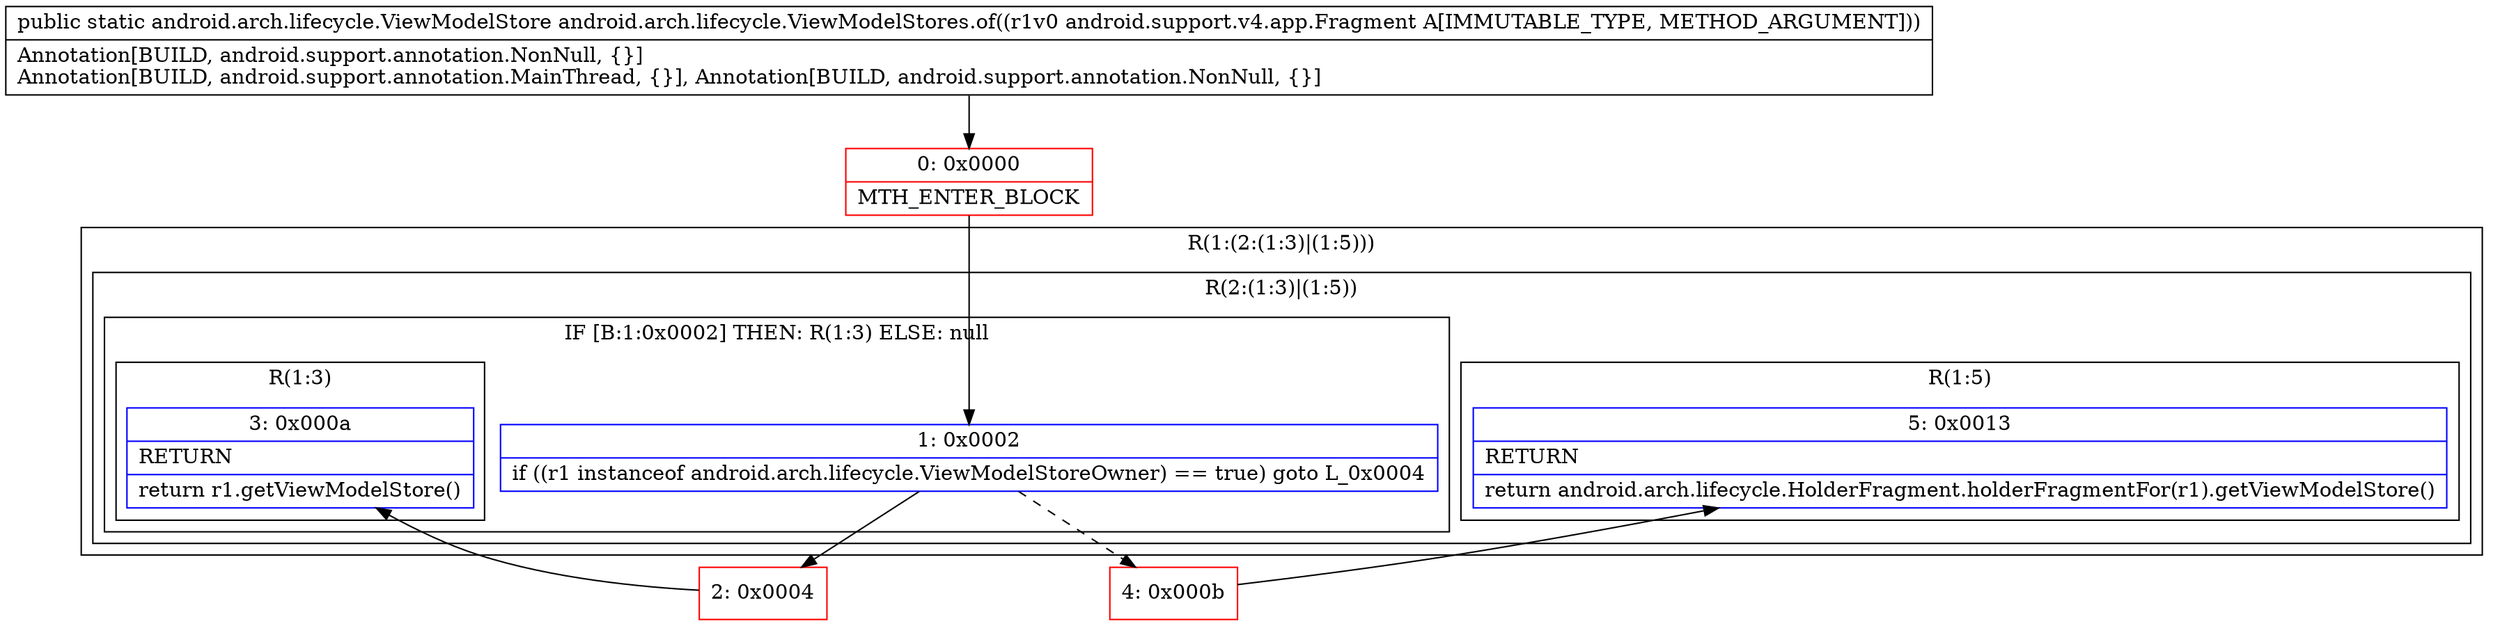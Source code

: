 digraph "CFG forandroid.arch.lifecycle.ViewModelStores.of(Landroid\/support\/v4\/app\/Fragment;)Landroid\/arch\/lifecycle\/ViewModelStore;" {
subgraph cluster_Region_1738884897 {
label = "R(1:(2:(1:3)|(1:5)))";
node [shape=record,color=blue];
subgraph cluster_Region_193144968 {
label = "R(2:(1:3)|(1:5))";
node [shape=record,color=blue];
subgraph cluster_IfRegion_1806349945 {
label = "IF [B:1:0x0002] THEN: R(1:3) ELSE: null";
node [shape=record,color=blue];
Node_1 [shape=record,label="{1\:\ 0x0002|if ((r1 instanceof android.arch.lifecycle.ViewModelStoreOwner) == true) goto L_0x0004\l}"];
subgraph cluster_Region_1946410412 {
label = "R(1:3)";
node [shape=record,color=blue];
Node_3 [shape=record,label="{3\:\ 0x000a|RETURN\l|return r1.getViewModelStore()\l}"];
}
}
subgraph cluster_Region_961679426 {
label = "R(1:5)";
node [shape=record,color=blue];
Node_5 [shape=record,label="{5\:\ 0x0013|RETURN\l|return android.arch.lifecycle.HolderFragment.holderFragmentFor(r1).getViewModelStore()\l}"];
}
}
}
Node_0 [shape=record,color=red,label="{0\:\ 0x0000|MTH_ENTER_BLOCK\l}"];
Node_2 [shape=record,color=red,label="{2\:\ 0x0004}"];
Node_4 [shape=record,color=red,label="{4\:\ 0x000b}"];
MethodNode[shape=record,label="{public static android.arch.lifecycle.ViewModelStore android.arch.lifecycle.ViewModelStores.of((r1v0 android.support.v4.app.Fragment A[IMMUTABLE_TYPE, METHOD_ARGUMENT]))  | Annotation[BUILD, android.support.annotation.NonNull, \{\}]\lAnnotation[BUILD, android.support.annotation.MainThread, \{\}], Annotation[BUILD, android.support.annotation.NonNull, \{\}]\l}"];
MethodNode -> Node_0;
Node_1 -> Node_2;
Node_1 -> Node_4[style=dashed];
Node_0 -> Node_1;
Node_2 -> Node_3;
Node_4 -> Node_5;
}

